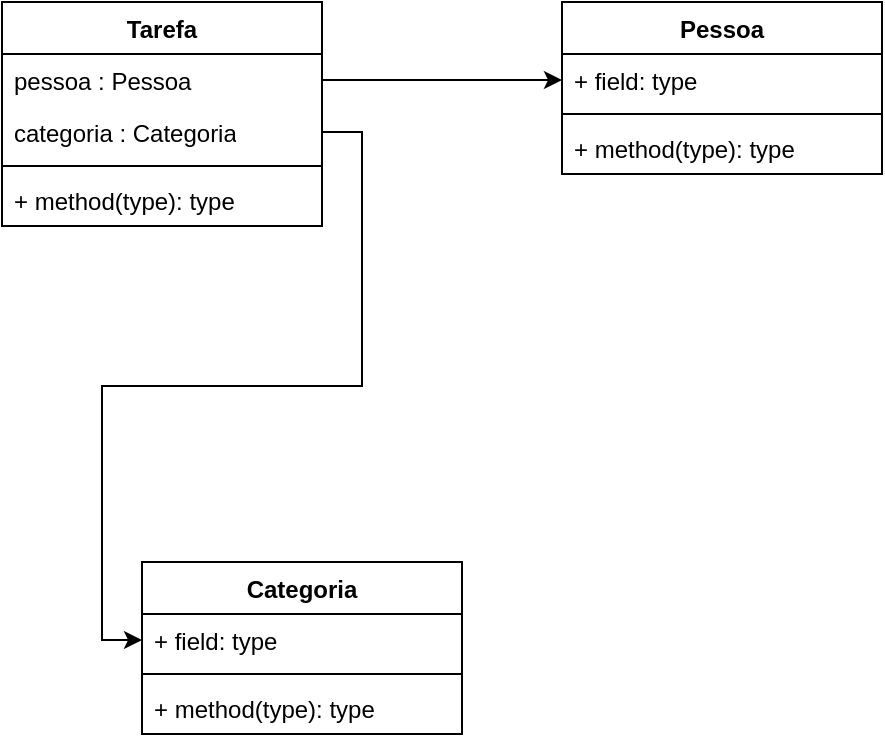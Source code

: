 <mxfile version="21.1.1" type="github">
  <diagram id="C5RBs43oDa-KdzZeNtuy" name="Page-1">
    <mxGraphModel dx="2017" dy="1148" grid="1" gridSize="10" guides="1" tooltips="1" connect="1" arrows="1" fold="1" page="1" pageScale="1" pageWidth="827" pageHeight="1169" math="0" shadow="0">
      <root>
        <mxCell id="WIyWlLk6GJQsqaUBKTNV-0" />
        <mxCell id="WIyWlLk6GJQsqaUBKTNV-1" parent="WIyWlLk6GJQsqaUBKTNV-0" />
        <mxCell id="WsqALOnuxplAs5r9_J2T-0" value="Tarefa" style="swimlane;fontStyle=1;align=center;verticalAlign=top;childLayout=stackLayout;horizontal=1;startSize=26;horizontalStack=0;resizeParent=1;resizeParentMax=0;resizeLast=0;collapsible=1;marginBottom=0;whiteSpace=wrap;html=1;" parent="WIyWlLk6GJQsqaUBKTNV-1" vertex="1">
          <mxGeometry x="140" y="270" width="160" height="112" as="geometry" />
        </mxCell>
        <mxCell id="WsqALOnuxplAs5r9_J2T-1" value="pessoa : Pessoa" style="text;strokeColor=none;fillColor=none;align=left;verticalAlign=top;spacingLeft=4;spacingRight=4;overflow=hidden;rotatable=0;points=[[0,0.5],[1,0.5]];portConstraint=eastwest;whiteSpace=wrap;html=1;" parent="WsqALOnuxplAs5r9_J2T-0" vertex="1">
          <mxGeometry y="26" width="160" height="26" as="geometry" />
        </mxCell>
        <mxCell id="WsqALOnuxplAs5r9_J2T-14" value="categoria : Categoria" style="text;strokeColor=none;fillColor=none;align=left;verticalAlign=top;spacingLeft=4;spacingRight=4;overflow=hidden;rotatable=0;points=[[0,0.5],[1,0.5]];portConstraint=eastwest;whiteSpace=wrap;html=1;" parent="WsqALOnuxplAs5r9_J2T-0" vertex="1">
          <mxGeometry y="52" width="160" height="26" as="geometry" />
        </mxCell>
        <mxCell id="WsqALOnuxplAs5r9_J2T-2" value="" style="line;strokeWidth=1;fillColor=none;align=left;verticalAlign=middle;spacingTop=-1;spacingLeft=3;spacingRight=3;rotatable=0;labelPosition=right;points=[];portConstraint=eastwest;strokeColor=inherit;" parent="WsqALOnuxplAs5r9_J2T-0" vertex="1">
          <mxGeometry y="78" width="160" height="8" as="geometry" />
        </mxCell>
        <mxCell id="WsqALOnuxplAs5r9_J2T-3" value="+ method(type): type" style="text;strokeColor=none;fillColor=none;align=left;verticalAlign=top;spacingLeft=4;spacingRight=4;overflow=hidden;rotatable=0;points=[[0,0.5],[1,0.5]];portConstraint=eastwest;whiteSpace=wrap;html=1;" parent="WsqALOnuxplAs5r9_J2T-0" vertex="1">
          <mxGeometry y="86" width="160" height="26" as="geometry" />
        </mxCell>
        <mxCell id="WsqALOnuxplAs5r9_J2T-4" value="Pessoa" style="swimlane;fontStyle=1;align=center;verticalAlign=top;childLayout=stackLayout;horizontal=1;startSize=26;horizontalStack=0;resizeParent=1;resizeParentMax=0;resizeLast=0;collapsible=1;marginBottom=0;whiteSpace=wrap;html=1;" parent="WIyWlLk6GJQsqaUBKTNV-1" vertex="1">
          <mxGeometry x="420" y="270" width="160" height="86" as="geometry" />
        </mxCell>
        <mxCell id="WsqALOnuxplAs5r9_J2T-5" value="+ field: type" style="text;strokeColor=none;fillColor=none;align=left;verticalAlign=top;spacingLeft=4;spacingRight=4;overflow=hidden;rotatable=0;points=[[0,0.5],[1,0.5]];portConstraint=eastwest;whiteSpace=wrap;html=1;" parent="WsqALOnuxplAs5r9_J2T-4" vertex="1">
          <mxGeometry y="26" width="160" height="26" as="geometry" />
        </mxCell>
        <mxCell id="WsqALOnuxplAs5r9_J2T-6" value="" style="line;strokeWidth=1;fillColor=none;align=left;verticalAlign=middle;spacingTop=-1;spacingLeft=3;spacingRight=3;rotatable=0;labelPosition=right;points=[];portConstraint=eastwest;strokeColor=inherit;" parent="WsqALOnuxplAs5r9_J2T-4" vertex="1">
          <mxGeometry y="52" width="160" height="8" as="geometry" />
        </mxCell>
        <mxCell id="WsqALOnuxplAs5r9_J2T-7" value="+ method(type): type" style="text;strokeColor=none;fillColor=none;align=left;verticalAlign=top;spacingLeft=4;spacingRight=4;overflow=hidden;rotatable=0;points=[[0,0.5],[1,0.5]];portConstraint=eastwest;whiteSpace=wrap;html=1;" parent="WsqALOnuxplAs5r9_J2T-4" vertex="1">
          <mxGeometry y="60" width="160" height="26" as="geometry" />
        </mxCell>
        <mxCell id="WsqALOnuxplAs5r9_J2T-8" style="edgeStyle=orthogonalEdgeStyle;rounded=0;orthogonalLoop=1;jettySize=auto;html=1;exitX=1;exitY=0.5;exitDx=0;exitDy=0;" parent="WIyWlLk6GJQsqaUBKTNV-1" source="WsqALOnuxplAs5r9_J2T-1" target="WsqALOnuxplAs5r9_J2T-5" edge="1">
          <mxGeometry relative="1" as="geometry" />
        </mxCell>
        <mxCell id="WsqALOnuxplAs5r9_J2T-10" value="Categoria" style="swimlane;fontStyle=1;align=center;verticalAlign=top;childLayout=stackLayout;horizontal=1;startSize=26;horizontalStack=0;resizeParent=1;resizeParentMax=0;resizeLast=0;collapsible=1;marginBottom=0;whiteSpace=wrap;html=1;" parent="WIyWlLk6GJQsqaUBKTNV-1" vertex="1">
          <mxGeometry x="210" y="550" width="160" height="86" as="geometry" />
        </mxCell>
        <mxCell id="WsqALOnuxplAs5r9_J2T-11" value="+ field: type" style="text;strokeColor=none;fillColor=none;align=left;verticalAlign=top;spacingLeft=4;spacingRight=4;overflow=hidden;rotatable=0;points=[[0,0.5],[1,0.5]];portConstraint=eastwest;whiteSpace=wrap;html=1;" parent="WsqALOnuxplAs5r9_J2T-10" vertex="1">
          <mxGeometry y="26" width="160" height="26" as="geometry" />
        </mxCell>
        <mxCell id="WsqALOnuxplAs5r9_J2T-12" value="" style="line;strokeWidth=1;fillColor=none;align=left;verticalAlign=middle;spacingTop=-1;spacingLeft=3;spacingRight=3;rotatable=0;labelPosition=right;points=[];portConstraint=eastwest;strokeColor=inherit;" parent="WsqALOnuxplAs5r9_J2T-10" vertex="1">
          <mxGeometry y="52" width="160" height="8" as="geometry" />
        </mxCell>
        <mxCell id="WsqALOnuxplAs5r9_J2T-13" value="+ method(type): type" style="text;strokeColor=none;fillColor=none;align=left;verticalAlign=top;spacingLeft=4;spacingRight=4;overflow=hidden;rotatable=0;points=[[0,0.5],[1,0.5]];portConstraint=eastwest;whiteSpace=wrap;html=1;" parent="WsqALOnuxplAs5r9_J2T-10" vertex="1">
          <mxGeometry y="60" width="160" height="26" as="geometry" />
        </mxCell>
        <mxCell id="WsqALOnuxplAs5r9_J2T-15" style="edgeStyle=orthogonalEdgeStyle;rounded=0;orthogonalLoop=1;jettySize=auto;html=1;exitX=1;exitY=0.5;exitDx=0;exitDy=0;entryX=0;entryY=0.5;entryDx=0;entryDy=0;" parent="WIyWlLk6GJQsqaUBKTNV-1" source="WsqALOnuxplAs5r9_J2T-14" target="WsqALOnuxplAs5r9_J2T-11" edge="1">
          <mxGeometry relative="1" as="geometry" />
        </mxCell>
      </root>
    </mxGraphModel>
  </diagram>
</mxfile>
